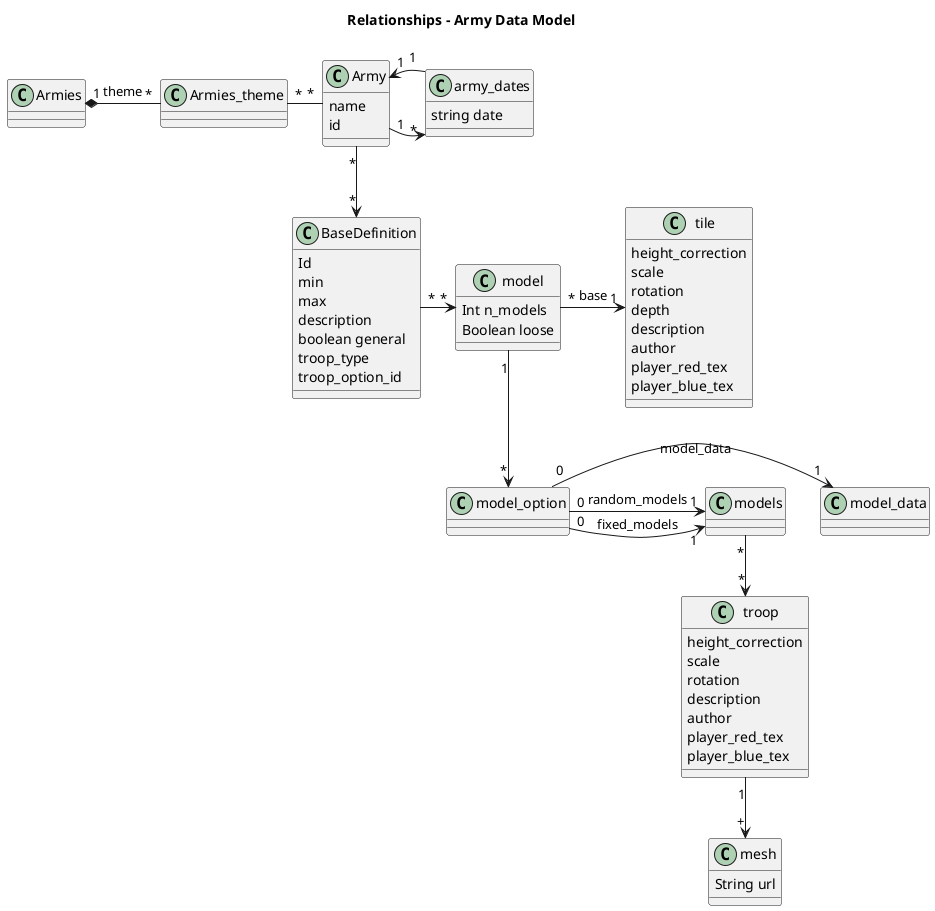 @startuml
' paste this file into https://www.planttext.com/

title Relationships - Army Data Model

class Armies {}

class Armies_theme {
}

class BaseDefinition {
  Id
  min
  max
  description
  boolean general
  troop_type
  troop_option_id
}

class Army {
  name
  id
}

class army_dates {
  string date
}

class model {
  Int n_models
  Boolean loose
 }

class model_option {
}

class model_data {}
class models {
}

class tile {
  height_correction
  scale
  rotation
  depth  
  description
  author
  player_red_tex
  player_blue_tex
}


class troop {
  height_correction
  scale
  rotation
  description
  author
  player_red_tex
  player_blue_tex
}

class mesh {
  String url
}

model "*" -> "1" "tile" : base

troop "1" --> "+" mesh

model_option "0" -> "1"  model_data : model_data
model_option "0" -> "1"  models : fixed_models
model_option "0" -> "1"  models : random_models
models "*" --> "*" troop

model "1" -down-> "*" model_option
BaseDefinition "*" -right-> "*" model

Army "*" -down-> "*"  BaseDefinition
Armies_theme"*"  - "*" Army
Armies "1" *- "*" Armies_theme : theme

Army  "1" -> "*" army_dates
army_dates "1" -> "1" Army

@enduml
